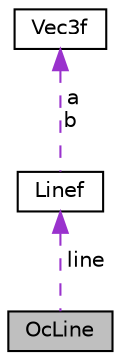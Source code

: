 digraph "OcLine"
{
 // LATEX_PDF_SIZE
  edge [fontname="Helvetica",fontsize="10",labelfontname="Helvetica",labelfontsize="10"];
  node [fontname="Helvetica",fontsize="10",shape=record];
  Node1 [label="OcLine",height=0.2,width=0.4,color="black", fillcolor="grey75", style="filled", fontcolor="black",tooltip=" "];
  Node2 -> Node1 [dir="back",color="darkorchid3",fontsize="10",style="dashed",label=" line" ,fontname="Helvetica"];
  Node2 [label="Linef",height=0.2,width=0.4,color="black", fillcolor="white", style="filled",URL="$dc/dbf/structLinef.html",tooltip=" "];
  Node3 -> Node2 [dir="back",color="darkorchid3",fontsize="10",style="dashed",label=" a\nb" ,fontname="Helvetica"];
  Node3 [label="Vec3f",height=0.2,width=0.4,color="black", fillcolor="white", style="filled",URL="$d0/dc7/structVec3f.html",tooltip=" "];
}
